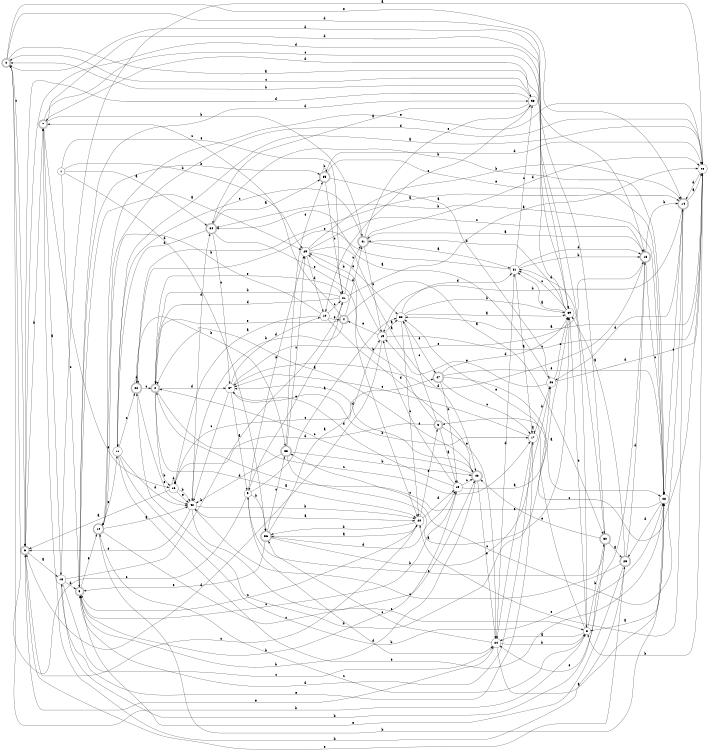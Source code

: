 digraph n35_10 {
__start0 [label="" shape="none"];

rankdir=LR;
size="8,5";

s0 [style="rounded,filled", color="black", fillcolor="white" shape="doublecircle", label="0"];
s1 [style="filled", color="black", fillcolor="white" shape="circle", label="1"];
s2 [style="rounded,filled", color="black", fillcolor="white" shape="doublecircle", label="2"];
s3 [style="rounded,filled", color="black", fillcolor="white" shape="doublecircle", label="3"];
s4 [style="rounded,filled", color="black", fillcolor="white" shape="doublecircle", label="4"];
s5 [style="rounded,filled", color="black", fillcolor="white" shape="doublecircle", label="5"];
s6 [style="rounded,filled", color="black", fillcolor="white" shape="doublecircle", label="6"];
s7 [style="rounded,filled", color="black", fillcolor="white" shape="doublecircle", label="7"];
s8 [style="filled", color="black", fillcolor="white" shape="circle", label="8"];
s9 [style="filled", color="black", fillcolor="white" shape="circle", label="9"];
s10 [style="filled", color="black", fillcolor="white" shape="circle", label="10"];
s11 [style="filled", color="black", fillcolor="white" shape="circle", label="11"];
s12 [style="rounded,filled", color="black", fillcolor="white" shape="doublecircle", label="12"];
s13 [style="filled", color="black", fillcolor="white" shape="circle", label="13"];
s14 [style="rounded,filled", color="black", fillcolor="white" shape="doublecircle", label="14"];
s15 [style="filled", color="black", fillcolor="white" shape="circle", label="15"];
s16 [style="filled", color="black", fillcolor="white" shape="circle", label="16"];
s17 [style="filled", color="black", fillcolor="white" shape="circle", label="17"];
s18 [style="rounded,filled", color="black", fillcolor="white" shape="doublecircle", label="18"];
s19 [style="filled", color="black", fillcolor="white" shape="circle", label="19"];
s20 [style="filled", color="black", fillcolor="white" shape="circle", label="20"];
s21 [style="filled", color="black", fillcolor="white" shape="circle", label="21"];
s22 [style="rounded,filled", color="black", fillcolor="white" shape="doublecircle", label="22"];
s23 [style="filled", color="black", fillcolor="white" shape="circle", label="23"];
s24 [style="filled", color="black", fillcolor="white" shape="circle", label="24"];
s25 [style="rounded,filled", color="black", fillcolor="white" shape="doublecircle", label="25"];
s26 [style="filled", color="black", fillcolor="white" shape="circle", label="26"];
s27 [style="rounded,filled", color="black", fillcolor="white" shape="doublecircle", label="27"];
s28 [style="filled", color="black", fillcolor="white" shape="circle", label="28"];
s29 [style="filled", color="black", fillcolor="white" shape="circle", label="29"];
s30 [style="rounded,filled", color="black", fillcolor="white" shape="doublecircle", label="30"];
s31 [style="filled", color="black", fillcolor="white" shape="circle", label="31"];
s32 [style="filled", color="black", fillcolor="white" shape="circle", label="32"];
s33 [style="rounded,filled", color="black", fillcolor="white" shape="doublecircle", label="33"];
s34 [style="rounded,filled", color="black", fillcolor="white" shape="doublecircle", label="34"];
s35 [style="rounded,filled", color="black", fillcolor="white" shape="doublecircle", label="35"];
s36 [style="rounded,filled", color="black", fillcolor="white" shape="doublecircle", label="36"];
s37 [style="filled", color="black", fillcolor="white" shape="circle", label="37"];
s38 [style="filled", color="black", fillcolor="white" shape="circle", label="38"];
s39 [style="filled", color="black", fillcolor="white" shape="circle", label="39"];
s40 [style="rounded,filled", color="black", fillcolor="white" shape="doublecircle", label="40"];
s41 [style="rounded,filled", color="black", fillcolor="white" shape="doublecircle", label="41"];
s42 [style="filled", color="black", fillcolor="white" shape="circle", label="42"];
s0 -> s38 [label="a"];
s0 -> s8 [label="b"];
s0 -> s6 [label="c"];
s0 -> s18 [label="d"];
s0 -> s14 [label="e"];
s1 -> s34 [label="a"];
s1 -> s29 [label="b"];
s1 -> s5 [label="c"];
s1 -> s36 [label="d"];
s1 -> s21 [label="e"];
s2 -> s20 [label="a"];
s2 -> s16 [label="b"];
s2 -> s17 [label="c"];
s2 -> s37 [label="d"];
s2 -> s21 [label="e"];
s3 -> s15 [label="a"];
s3 -> s29 [label="b"];
s3 -> s32 [label="c"];
s3 -> s16 [label="d"];
s3 -> s24 [label="e"];
s4 -> s30 [label="a"];
s4 -> s42 [label="b"];
s4 -> s7 [label="c"];
s4 -> s41 [label="d"];
s4 -> s2 [label="e"];
s5 -> s29 [label="a"];
s5 -> s35 [label="b"];
s5 -> s15 [label="c"];
s5 -> s38 [label="d"];
s5 -> s12 [label="e"];
s6 -> s13 [label="a"];
s6 -> s7 [label="b"];
s6 -> s20 [label="c"];
s6 -> s39 [label="d"];
s6 -> s25 [label="e"];
s7 -> s13 [label="a"];
s7 -> s41 [label="b"];
s7 -> s39 [label="c"];
s7 -> s30 [label="d"];
s7 -> s16 [label="e"];
s8 -> s24 [label="a"];
s8 -> s30 [label="b"];
s8 -> s12 [label="c"];
s8 -> s31 [label="d"];
s8 -> s32 [label="e"];
s9 -> s32 [label="a"];
s9 -> s36 [label="b"];
s9 -> s0 [label="c"];
s9 -> s24 [label="d"];
s9 -> s29 [label="e"];
s10 -> s16 [label="a"];
s10 -> s12 [label="b"];
s10 -> s21 [label="c"];
s10 -> s40 [label="d"];
s10 -> s4 [label="e"];
s11 -> s23 [label="a"];
s11 -> s28 [label="b"];
s11 -> s22 [label="c"];
s11 -> s42 [label="d"];
s11 -> s28 [label="e"];
s12 -> s42 [label="a"];
s12 -> s28 [label="b"];
s12 -> s40 [label="c"];
s12 -> s23 [label="d"];
s12 -> s11 [label="e"];
s13 -> s23 [label="a"];
s13 -> s21 [label="b"];
s13 -> s24 [label="c"];
s13 -> s5 [label="d"];
s13 -> s17 [label="e"];
s14 -> s23 [label="a"];
s14 -> s19 [label="b"];
s14 -> s33 [label="c"];
s14 -> s26 [label="d"];
s14 -> s20 [label="e"];
s15 -> s39 [label="a"];
s15 -> s5 [label="b"];
s15 -> s40 [label="c"];
s15 -> s37 [label="d"];
s15 -> s19 [label="e"];
s16 -> s6 [label="a"];
s16 -> s42 [label="b"];
s16 -> s27 [label="c"];
s16 -> s16 [label="d"];
s16 -> s42 [label="e"];
s17 -> s17 [label="a"];
s17 -> s26 [label="b"];
s17 -> s37 [label="c"];
s17 -> s5 [label="d"];
s17 -> s24 [label="e"];
s18 -> s41 [label="a"];
s18 -> s14 [label="b"];
s18 -> s28 [label="c"];
s18 -> s37 [label="d"];
s18 -> s24 [label="e"];
s19 -> s32 [label="a"];
s19 -> s29 [label="b"];
s19 -> s23 [label="c"];
s19 -> s6 [label="d"];
s19 -> s4 [label="e"];
s20 -> s36 [label="a"];
s20 -> s36 [label="b"];
s20 -> s5 [label="c"];
s20 -> s15 [label="d"];
s20 -> s3 [label="e"];
s21 -> s23 [label="a"];
s21 -> s2 [label="b"];
s21 -> s41 [label="c"];
s21 -> s2 [label="d"];
s21 -> s9 [label="e"];
s22 -> s14 [label="a"];
s22 -> s33 [label="b"];
s22 -> s2 [label="c"];
s22 -> s22 [label="d"];
s22 -> s42 [label="e"];
s23 -> s32 [label="a"];
s23 -> s8 [label="b"];
s23 -> s3 [label="c"];
s23 -> s14 [label="d"];
s23 -> s12 [label="e"];
s24 -> s28 [label="a"];
s24 -> s8 [label="b"];
s24 -> s36 [label="c"];
s24 -> s31 [label="d"];
s24 -> s6 [label="e"];
s25 -> s39 [label="a"];
s25 -> s7 [label="b"];
s25 -> s42 [label="c"];
s25 -> s18 [label="d"];
s25 -> s5 [label="e"];
s26 -> s34 [label="a"];
s26 -> s22 [label="b"];
s26 -> s39 [label="c"];
s26 -> s23 [label="d"];
s26 -> s19 [label="e"];
s27 -> s28 [label="a"];
s27 -> s15 [label="b"];
s27 -> s17 [label="c"];
s27 -> s39 [label="d"];
s27 -> s28 [label="e"];
s28 -> s8 [label="a"];
s28 -> s34 [label="b"];
s28 -> s2 [label="c"];
s28 -> s25 [label="d"];
s28 -> s14 [label="e"];
s29 -> s40 [label="a"];
s29 -> s14 [label="b"];
s29 -> s18 [label="c"];
s29 -> s10 [label="d"];
s29 -> s32 [label="e"];
s30 -> s25 [label="a"];
s30 -> s13 [label="b"];
s30 -> s9 [label="c"];
s30 -> s0 [label="d"];
s30 -> s40 [label="e"];
s31 -> s17 [label="a"];
s31 -> s18 [label="b"];
s31 -> s38 [label="c"];
s31 -> s18 [label="d"];
s31 -> s22 [label="e"];
s32 -> s39 [label="a"];
s32 -> s39 [label="b"];
s32 -> s20 [label="c"];
s32 -> s31 [label="d"];
s32 -> s27 [label="e"];
s33 -> s39 [label="a"];
s33 -> s40 [label="b"];
s33 -> s29 [label="c"];
s33 -> s42 [label="d"];
s33 -> s35 [label="e"];
s34 -> s35 [label="a"];
s34 -> s28 [label="b"];
s34 -> s37 [label="c"];
s34 -> s11 [label="d"];
s34 -> s20 [label="e"];
s35 -> s26 [label="a"];
s35 -> s35 [label="b"];
s35 -> s21 [label="c"];
s35 -> s23 [label="d"];
s35 -> s28 [label="e"];
s36 -> s19 [label="a"];
s36 -> s26 [label="b"];
s36 -> s33 [label="c"];
s36 -> s15 [label="d"];
s36 -> s5 [label="e"];
s37 -> s9 [label="a"];
s37 -> s17 [label="b"];
s37 -> s42 [label="c"];
s37 -> s10 [label="d"];
s37 -> s18 [label="e"];
s38 -> s34 [label="a"];
s38 -> s0 [label="b"];
s38 -> s0 [label="c"];
s38 -> s6 [label="d"];
s38 -> s10 [label="e"];
s39 -> s31 [label="a"];
s39 -> s41 [label="b"];
s39 -> s31 [label="c"];
s39 -> s7 [label="d"];
s39 -> s8 [label="e"];
s40 -> s2 [label="a"];
s40 -> s5 [label="b"];
s40 -> s2 [label="c"];
s40 -> s37 [label="d"];
s40 -> s24 [label="e"];
s41 -> s31 [label="a"];
s41 -> s19 [label="b"];
s41 -> s11 [label="c"];
s41 -> s23 [label="d"];
s41 -> s38 [label="e"];
s42 -> s20 [label="a"];
s42 -> s20 [label="b"];
s42 -> s8 [label="c"];
s42 -> s34 [label="d"];
s42 -> s6 [label="e"];

}